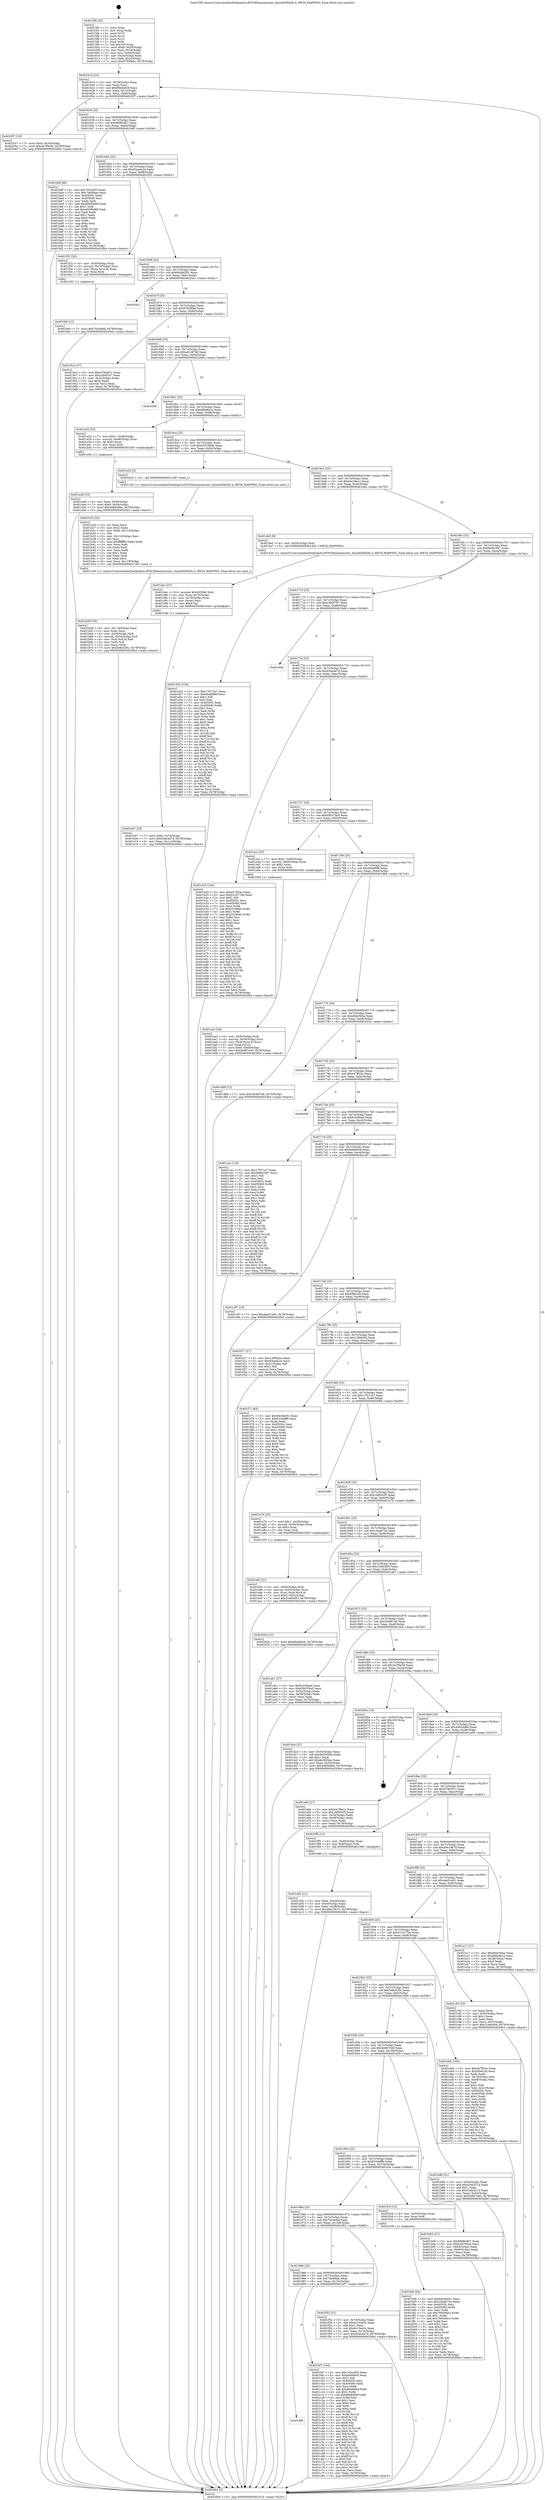 digraph "0x4015f0" {
  label = "0x4015f0 (/mnt/c/Users/mathe/Desktop/tcc/POCII/binaries/extr_linuxfsf2fsf2fs.h_META_MAPPING_Final-ollvm.out::main(0))"
  labelloc = "t"
  node[shape=record]

  Entry [label="",width=0.3,height=0.3,shape=circle,fillcolor=black,style=filled]
  "0x40161d" [label="{
     0x40161d [23]\l
     | [instrs]\l
     &nbsp;&nbsp;0x40161d \<+3\>: mov -0x78(%rbp),%eax\l
     &nbsp;&nbsp;0x401620 \<+2\>: mov %eax,%ecx\l
     &nbsp;&nbsp;0x401622 \<+6\>: sub $0x89e4b0c6,%ecx\l
     &nbsp;&nbsp;0x401628 \<+3\>: mov %eax,-0x7c(%rbp)\l
     &nbsp;&nbsp;0x40162b \<+3\>: mov %ecx,-0x80(%rbp)\l
     &nbsp;&nbsp;0x40162e \<+6\>: je 0000000000402057 \<main+0xa67\>\l
  }"]
  "0x402057" [label="{
     0x402057 [19]\l
     | [instrs]\l
     &nbsp;&nbsp;0x402057 \<+7\>: movl $0x0,-0x30(%rbp)\l
     &nbsp;&nbsp;0x40205e \<+7\>: movl $0x3e7f0e39,-0x78(%rbp)\l
     &nbsp;&nbsp;0x402065 \<+5\>: jmp 00000000004020b4 \<main+0xac4\>\l
  }"]
  "0x401634" [label="{
     0x401634 [25]\l
     | [instrs]\l
     &nbsp;&nbsp;0x401634 \<+5\>: jmp 0000000000401639 \<main+0x49\>\l
     &nbsp;&nbsp;0x401639 \<+3\>: mov -0x7c(%rbp),%eax\l
     &nbsp;&nbsp;0x40163c \<+5\>: sub $0x9098c9b7,%eax\l
     &nbsp;&nbsp;0x401641 \<+6\>: mov %eax,-0x84(%rbp)\l
     &nbsp;&nbsp;0x401647 \<+6\>: je 0000000000401b9f \<main+0x5af\>\l
  }"]
  Exit [label="",width=0.3,height=0.3,shape=circle,fillcolor=black,style=filled,peripheries=2]
  "0x401b9f" [label="{
     0x401b9f [88]\l
     | [instrs]\l
     &nbsp;&nbsp;0x401b9f \<+5\>: mov $0x7e5ccf03,%eax\l
     &nbsp;&nbsp;0x401ba4 \<+5\>: mov $0x7de5fdae,%ecx\l
     &nbsp;&nbsp;0x401ba9 \<+7\>: mov 0x40505c,%edx\l
     &nbsp;&nbsp;0x401bb0 \<+7\>: mov 0x405060,%esi\l
     &nbsp;&nbsp;0x401bb7 \<+2\>: mov %edx,%edi\l
     &nbsp;&nbsp;0x401bb9 \<+6\>: add $0xe6090d66,%edi\l
     &nbsp;&nbsp;0x401bbf \<+3\>: sub $0x1,%edi\l
     &nbsp;&nbsp;0x401bc2 \<+6\>: sub $0xe6090d66,%edi\l
     &nbsp;&nbsp;0x401bc8 \<+3\>: imul %edi,%edx\l
     &nbsp;&nbsp;0x401bcb \<+3\>: and $0x1,%edx\l
     &nbsp;&nbsp;0x401bce \<+3\>: cmp $0x0,%edx\l
     &nbsp;&nbsp;0x401bd1 \<+4\>: sete %r8b\l
     &nbsp;&nbsp;0x401bd5 \<+3\>: cmp $0xa,%esi\l
     &nbsp;&nbsp;0x401bd8 \<+4\>: setl %r9b\l
     &nbsp;&nbsp;0x401bdc \<+3\>: mov %r8b,%r10b\l
     &nbsp;&nbsp;0x401bdf \<+3\>: and %r9b,%r10b\l
     &nbsp;&nbsp;0x401be2 \<+3\>: xor %r9b,%r8b\l
     &nbsp;&nbsp;0x401be5 \<+3\>: or %r8b,%r10b\l
     &nbsp;&nbsp;0x401be8 \<+4\>: test $0x1,%r10b\l
     &nbsp;&nbsp;0x401bec \<+3\>: cmovne %ecx,%eax\l
     &nbsp;&nbsp;0x401bef \<+3\>: mov %eax,-0x78(%rbp)\l
     &nbsp;&nbsp;0x401bf2 \<+5\>: jmp 00000000004020b4 \<main+0xac4\>\l
  }"]
  "0x40164d" [label="{
     0x40164d [25]\l
     | [instrs]\l
     &nbsp;&nbsp;0x40164d \<+5\>: jmp 0000000000401652 \<main+0x62\>\l
     &nbsp;&nbsp;0x401652 \<+3\>: mov -0x7c(%rbp),%eax\l
     &nbsp;&nbsp;0x401655 \<+5\>: sub $0x93ee4c24,%eax\l
     &nbsp;&nbsp;0x40165a \<+6\>: mov %eax,-0x88(%rbp)\l
     &nbsp;&nbsp;0x401660 \<+6\>: je 0000000000401f32 \<main+0x942\>\l
  }"]
  "0x401fd0" [label="{
     0x401fd0 [94]\l
     | [instrs]\l
     &nbsp;&nbsp;0x401fd0 \<+5\>: mov $0x94c6d291,%ecx\l
     &nbsp;&nbsp;0x401fd5 \<+5\>: mov $0x19cab75a,%edx\l
     &nbsp;&nbsp;0x401fda \<+7\>: mov 0x40505c,%esi\l
     &nbsp;&nbsp;0x401fe1 \<+8\>: mov 0x405060,%r8d\l
     &nbsp;&nbsp;0x401fe9 \<+3\>: mov %esi,%r9d\l
     &nbsp;&nbsp;0x401fec \<+7\>: sub $0x760008e3,%r9d\l
     &nbsp;&nbsp;0x401ff3 \<+4\>: sub $0x1,%r9d\l
     &nbsp;&nbsp;0x401ff7 \<+7\>: add $0x760008e3,%r9d\l
     &nbsp;&nbsp;0x401ffe \<+4\>: imul %r9d,%esi\l
     &nbsp;&nbsp;0x402002 \<+3\>: and $0x1,%esi\l
     &nbsp;&nbsp;0x402005 \<+3\>: cmp $0x0,%esi\l
     &nbsp;&nbsp;0x402008 \<+4\>: sete %r10b\l
     &nbsp;&nbsp;0x40200c \<+4\>: cmp $0xa,%r8d\l
     &nbsp;&nbsp;0x402010 \<+4\>: setl %r11b\l
     &nbsp;&nbsp;0x402014 \<+3\>: mov %r10b,%bl\l
     &nbsp;&nbsp;0x402017 \<+3\>: and %r11b,%bl\l
     &nbsp;&nbsp;0x40201a \<+3\>: xor %r11b,%r10b\l
     &nbsp;&nbsp;0x40201d \<+3\>: or %r10b,%bl\l
     &nbsp;&nbsp;0x402020 \<+3\>: test $0x1,%bl\l
     &nbsp;&nbsp;0x402023 \<+3\>: cmovne %edx,%ecx\l
     &nbsp;&nbsp;0x402026 \<+3\>: mov %ecx,-0x78(%rbp)\l
     &nbsp;&nbsp;0x402029 \<+5\>: jmp 00000000004020b4 \<main+0xac4\>\l
  }"]
  "0x401f32" [label="{
     0x401f32 [20]\l
     | [instrs]\l
     &nbsp;&nbsp;0x401f32 \<+4\>: mov -0x50(%rbp),%rax\l
     &nbsp;&nbsp;0x401f36 \<+4\>: movslq -0x74(%rbp),%rcx\l
     &nbsp;&nbsp;0x401f3a \<+4\>: mov (%rax,%rcx,8),%rax\l
     &nbsp;&nbsp;0x401f3e \<+3\>: mov %rax,%rdi\l
     &nbsp;&nbsp;0x401f41 \<+5\>: call 0000000000401030 \<free@plt\>\l
     | [calls]\l
     &nbsp;&nbsp;0x401030 \{1\} (unknown)\l
  }"]
  "0x401666" [label="{
     0x401666 [25]\l
     | [instrs]\l
     &nbsp;&nbsp;0x401666 \<+5\>: jmp 000000000040166b \<main+0x7b\>\l
     &nbsp;&nbsp;0x40166b \<+3\>: mov -0x7c(%rbp),%eax\l
     &nbsp;&nbsp;0x40166e \<+5\>: sub $0x94c6d291,%eax\l
     &nbsp;&nbsp;0x401673 \<+6\>: mov %eax,-0x8c(%rbp)\l
     &nbsp;&nbsp;0x401679 \<+6\>: je 00000000004020a1 \<main+0xab1\>\l
  }"]
  "0x401f46" [label="{
     0x401f46 [12]\l
     | [instrs]\l
     &nbsp;&nbsp;0x401f46 \<+7\>: movl $0x70e3e9af,-0x78(%rbp)\l
     &nbsp;&nbsp;0x401f4d \<+5\>: jmp 00000000004020b4 \<main+0xac4\>\l
  }"]
  "0x4020a1" [label="{
     0x4020a1\l
  }", style=dashed]
  "0x40167f" [label="{
     0x40167f [25]\l
     | [instrs]\l
     &nbsp;&nbsp;0x40167f \<+5\>: jmp 0000000000401684 \<main+0x94\>\l
     &nbsp;&nbsp;0x401684 \<+3\>: mov -0x7c(%rbp),%eax\l
     &nbsp;&nbsp;0x401687 \<+5\>: sub $0x9792f8de,%eax\l
     &nbsp;&nbsp;0x40168c \<+6\>: mov %eax,-0x90(%rbp)\l
     &nbsp;&nbsp;0x401692 \<+6\>: je 00000000004019c2 \<main+0x3d2\>\l
  }"]
  "0x401e07" [label="{
     0x401e07 [25]\l
     | [instrs]\l
     &nbsp;&nbsp;0x401e07 \<+7\>: movl $0x0,-0x74(%rbp)\l
     &nbsp;&nbsp;0x401e0e \<+7\>: movl $0xd3ae4a7d,-0x78(%rbp)\l
     &nbsp;&nbsp;0x401e15 \<+6\>: mov %eax,-0x11c(%rbp)\l
     &nbsp;&nbsp;0x401e1b \<+5\>: jmp 00000000004020b4 \<main+0xac4\>\l
  }"]
  "0x4019c2" [label="{
     0x4019c2 [27]\l
     | [instrs]\l
     &nbsp;&nbsp;0x4019c2 \<+5\>: mov $0x478d3f11,%eax\l
     &nbsp;&nbsp;0x4019c7 \<+5\>: mov $0xc3bdf767,%ecx\l
     &nbsp;&nbsp;0x4019cc \<+3\>: mov -0x2c(%rbp),%edx\l
     &nbsp;&nbsp;0x4019cf \<+3\>: cmp $0x2,%edx\l
     &nbsp;&nbsp;0x4019d2 \<+3\>: cmovne %ecx,%eax\l
     &nbsp;&nbsp;0x4019d5 \<+3\>: mov %eax,-0x78(%rbp)\l
     &nbsp;&nbsp;0x4019d8 \<+5\>: jmp 00000000004020b4 \<main+0xac4\>\l
  }"]
  "0x401698" [label="{
     0x401698 [25]\l
     | [instrs]\l
     &nbsp;&nbsp;0x401698 \<+5\>: jmp 000000000040169d \<main+0xad\>\l
     &nbsp;&nbsp;0x40169d \<+3\>: mov -0x7c(%rbp),%eax\l
     &nbsp;&nbsp;0x4016a0 \<+5\>: sub $0xa41c8748,%eax\l
     &nbsp;&nbsp;0x4016a5 \<+6\>: mov %eax,-0x94(%rbp)\l
     &nbsp;&nbsp;0x4016ab \<+6\>: je 0000000000402046 \<main+0xa56\>\l
  }"]
  "0x4020b4" [label="{
     0x4020b4 [5]\l
     | [instrs]\l
     &nbsp;&nbsp;0x4020b4 \<+5\>: jmp 000000000040161d \<main+0x2d\>\l
  }"]
  "0x4015f0" [label="{
     0x4015f0 [45]\l
     | [instrs]\l
     &nbsp;&nbsp;0x4015f0 \<+1\>: push %rbp\l
     &nbsp;&nbsp;0x4015f1 \<+3\>: mov %rsp,%rbp\l
     &nbsp;&nbsp;0x4015f4 \<+2\>: push %r15\l
     &nbsp;&nbsp;0x4015f6 \<+2\>: push %r14\l
     &nbsp;&nbsp;0x4015f8 \<+2\>: push %r12\l
     &nbsp;&nbsp;0x4015fa \<+1\>: push %rbx\l
     &nbsp;&nbsp;0x4015fb \<+7\>: sub $0x100,%rsp\l
     &nbsp;&nbsp;0x401602 \<+7\>: movl $0x0,-0x30(%rbp)\l
     &nbsp;&nbsp;0x401609 \<+3\>: mov %edi,-0x34(%rbp)\l
     &nbsp;&nbsp;0x40160c \<+4\>: mov %rsi,-0x40(%rbp)\l
     &nbsp;&nbsp;0x401610 \<+3\>: mov -0x34(%rbp),%edi\l
     &nbsp;&nbsp;0x401613 \<+3\>: mov %edi,-0x2c(%rbp)\l
     &nbsp;&nbsp;0x401616 \<+7\>: movl $0x9792f8de,-0x78(%rbp)\l
  }"]
  "0x401dec" [label="{
     0x401dec [27]\l
     | [instrs]\l
     &nbsp;&nbsp;0x401dec \<+10\>: movabs $0x4030b6,%rdi\l
     &nbsp;&nbsp;0x401df6 \<+4\>: mov %rax,-0x70(%rbp)\l
     &nbsp;&nbsp;0x401dfa \<+4\>: mov -0x70(%rbp),%rax\l
     &nbsp;&nbsp;0x401dfe \<+2\>: mov (%rax),%esi\l
     &nbsp;&nbsp;0x401e00 \<+2\>: mov $0x0,%al\l
     &nbsp;&nbsp;0x401e02 \<+5\>: call 0000000000401040 \<printf@plt\>\l
     | [calls]\l
     &nbsp;&nbsp;0x401040 \{1\} (unknown)\l
  }"]
  "0x402046" [label="{
     0x402046\l
  }", style=dashed]
  "0x4016b1" [label="{
     0x4016b1 [25]\l
     | [instrs]\l
     &nbsp;&nbsp;0x4016b1 \<+5\>: jmp 00000000004016b6 \<main+0xc6\>\l
     &nbsp;&nbsp;0x4016b6 \<+3\>: mov -0x7c(%rbp),%eax\l
     &nbsp;&nbsp;0x4016b9 \<+5\>: sub $0xa86a8d1e,%eax\l
     &nbsp;&nbsp;0x4016be \<+6\>: mov %eax,-0x98(%rbp)\l
     &nbsp;&nbsp;0x4016c4 \<+6\>: je 0000000000401a32 \<main+0x442\>\l
  }"]
  "0x40199f" [label="{
     0x40199f\l
  }", style=dashed]
  "0x401a32" [label="{
     0x401a32 [23]\l
     | [instrs]\l
     &nbsp;&nbsp;0x401a32 \<+7\>: movl $0x1,-0x48(%rbp)\l
     &nbsp;&nbsp;0x401a39 \<+4\>: movslq -0x48(%rbp),%rax\l
     &nbsp;&nbsp;0x401a3d \<+4\>: shl $0x3,%rax\l
     &nbsp;&nbsp;0x401a41 \<+3\>: mov %rax,%rdi\l
     &nbsp;&nbsp;0x401a44 \<+5\>: call 0000000000401050 \<malloc@plt\>\l
     | [calls]\l
     &nbsp;&nbsp;0x401050 \{1\} (unknown)\l
  }"]
  "0x4016ca" [label="{
     0x4016ca [25]\l
     | [instrs]\l
     &nbsp;&nbsp;0x4016ca \<+5\>: jmp 00000000004016cf \<main+0xdf\>\l
     &nbsp;&nbsp;0x4016cf \<+3\>: mov -0x7c(%rbp),%eax\l
     &nbsp;&nbsp;0x4016d2 \<+5\>: sub $0xb297993e,%eax\l
     &nbsp;&nbsp;0x4016d7 \<+6\>: mov %eax,-0x9c(%rbp)\l
     &nbsp;&nbsp;0x4016dd \<+6\>: je 0000000000401b20 \<main+0x530\>\l
  }"]
  "0x401bf7" [label="{
     0x401bf7 [144]\l
     | [instrs]\l
     &nbsp;&nbsp;0x401bf7 \<+5\>: mov $0x7e5ccf03,%eax\l
     &nbsp;&nbsp;0x401bfc \<+5\>: mov $0xfeb908c6,%ecx\l
     &nbsp;&nbsp;0x401c01 \<+2\>: mov $0x1,%dl\l
     &nbsp;&nbsp;0x401c03 \<+7\>: mov 0x40505c,%esi\l
     &nbsp;&nbsp;0x401c0a \<+7\>: mov 0x405060,%edi\l
     &nbsp;&nbsp;0x401c11 \<+3\>: mov %esi,%r8d\l
     &nbsp;&nbsp;0x401c14 \<+7\>: add $0xd9e8d0ef,%r8d\l
     &nbsp;&nbsp;0x401c1b \<+4\>: sub $0x1,%r8d\l
     &nbsp;&nbsp;0x401c1f \<+7\>: sub $0xd9e8d0ef,%r8d\l
     &nbsp;&nbsp;0x401c26 \<+4\>: imul %r8d,%esi\l
     &nbsp;&nbsp;0x401c2a \<+3\>: and $0x1,%esi\l
     &nbsp;&nbsp;0x401c2d \<+3\>: cmp $0x0,%esi\l
     &nbsp;&nbsp;0x401c30 \<+4\>: sete %r9b\l
     &nbsp;&nbsp;0x401c34 \<+3\>: cmp $0xa,%edi\l
     &nbsp;&nbsp;0x401c37 \<+4\>: setl %r10b\l
     &nbsp;&nbsp;0x401c3b \<+3\>: mov %r9b,%r11b\l
     &nbsp;&nbsp;0x401c3e \<+4\>: xor $0xff,%r11b\l
     &nbsp;&nbsp;0x401c42 \<+3\>: mov %r10b,%bl\l
     &nbsp;&nbsp;0x401c45 \<+3\>: xor $0xff,%bl\l
     &nbsp;&nbsp;0x401c48 \<+3\>: xor $0x0,%dl\l
     &nbsp;&nbsp;0x401c4b \<+3\>: mov %r11b,%r14b\l
     &nbsp;&nbsp;0x401c4e \<+4\>: and $0x0,%r14b\l
     &nbsp;&nbsp;0x401c52 \<+3\>: and %dl,%r9b\l
     &nbsp;&nbsp;0x401c55 \<+3\>: mov %bl,%r15b\l
     &nbsp;&nbsp;0x401c58 \<+4\>: and $0x0,%r15b\l
     &nbsp;&nbsp;0x401c5c \<+3\>: and %dl,%r10b\l
     &nbsp;&nbsp;0x401c5f \<+3\>: or %r9b,%r14b\l
     &nbsp;&nbsp;0x401c62 \<+3\>: or %r10b,%r15b\l
     &nbsp;&nbsp;0x401c65 \<+3\>: xor %r15b,%r14b\l
     &nbsp;&nbsp;0x401c68 \<+3\>: or %bl,%r11b\l
     &nbsp;&nbsp;0x401c6b \<+4\>: xor $0xff,%r11b\l
     &nbsp;&nbsp;0x401c6f \<+3\>: or $0x0,%dl\l
     &nbsp;&nbsp;0x401c72 \<+3\>: and %dl,%r11b\l
     &nbsp;&nbsp;0x401c75 \<+3\>: or %r11b,%r14b\l
     &nbsp;&nbsp;0x401c78 \<+4\>: test $0x1,%r14b\l
     &nbsp;&nbsp;0x401c7c \<+3\>: cmovne %ecx,%eax\l
     &nbsp;&nbsp;0x401c7f \<+3\>: mov %eax,-0x78(%rbp)\l
     &nbsp;&nbsp;0x401c82 \<+5\>: jmp 00000000004020b4 \<main+0xac4\>\l
  }"]
  "0x401b20" [label="{
     0x401b20 [5]\l
     | [instrs]\l
     &nbsp;&nbsp;0x401b20 \<+5\>: call 0000000000401160 \<next_i\>\l
     | [calls]\l
     &nbsp;&nbsp;0x401160 \{1\} (/mnt/c/Users/mathe/Desktop/tcc/POCII/binaries/extr_linuxfsf2fsf2fs.h_META_MAPPING_Final-ollvm.out::next_i)\l
  }"]
  "0x4016e3" [label="{
     0x4016e3 [25]\l
     | [instrs]\l
     &nbsp;&nbsp;0x4016e3 \<+5\>: jmp 00000000004016e8 \<main+0xf8\>\l
     &nbsp;&nbsp;0x4016e8 \<+3\>: mov -0x7c(%rbp),%eax\l
     &nbsp;&nbsp;0x4016eb \<+5\>: sub $0xb4c39a1c,%eax\l
     &nbsp;&nbsp;0x4016f0 \<+6\>: mov %eax,-0xa0(%rbp)\l
     &nbsp;&nbsp;0x4016f6 \<+6\>: je 0000000000401de3 \<main+0x7f3\>\l
  }"]
  "0x401986" [label="{
     0x401986 [25]\l
     | [instrs]\l
     &nbsp;&nbsp;0x401986 \<+5\>: jmp 000000000040198b \<main+0x39b\>\l
     &nbsp;&nbsp;0x40198b \<+3\>: mov -0x7c(%rbp),%eax\l
     &nbsp;&nbsp;0x40198e \<+5\>: sub $0x7de5fdae,%eax\l
     &nbsp;&nbsp;0x401993 \<+6\>: mov %eax,-0x10c(%rbp)\l
     &nbsp;&nbsp;0x401999 \<+6\>: je 0000000000401bf7 \<main+0x607\>\l
  }"]
  "0x401de3" [label="{
     0x401de3 [9]\l
     | [instrs]\l
     &nbsp;&nbsp;0x401de3 \<+4\>: mov -0x50(%rbp),%rdi\l
     &nbsp;&nbsp;0x401de7 \<+5\>: call 0000000000401420 \<META_MAPPING\>\l
     | [calls]\l
     &nbsp;&nbsp;0x401420 \{1\} (/mnt/c/Users/mathe/Desktop/tcc/POCII/binaries/extr_linuxfsf2fsf2fs.h_META_MAPPING_Final-ollvm.out::META_MAPPING)\l
  }"]
  "0x4016fc" [label="{
     0x4016fc [25]\l
     | [instrs]\l
     &nbsp;&nbsp;0x4016fc \<+5\>: jmp 0000000000401701 \<main+0x111\>\l
     &nbsp;&nbsp;0x401701 \<+3\>: mov -0x7c(%rbp),%eax\l
     &nbsp;&nbsp;0x401704 \<+5\>: sub $0xbb991067,%eax\l
     &nbsp;&nbsp;0x401709 \<+6\>: mov %eax,-0xa4(%rbp)\l
     &nbsp;&nbsp;0x40170f \<+6\>: je 0000000000401d32 \<main+0x742\>\l
  }"]
  "0x401f52" [label="{
     0x401f52 [31]\l
     | [instrs]\l
     &nbsp;&nbsp;0x401f52 \<+3\>: mov -0x74(%rbp),%eax\l
     &nbsp;&nbsp;0x401f55 \<+5\>: add $0x6c15ae3c,%eax\l
     &nbsp;&nbsp;0x401f5a \<+3\>: add $0x1,%eax\l
     &nbsp;&nbsp;0x401f5d \<+5\>: sub $0x6c15ae3c,%eax\l
     &nbsp;&nbsp;0x401f62 \<+3\>: mov %eax,-0x74(%rbp)\l
     &nbsp;&nbsp;0x401f65 \<+7\>: movl $0xd3ae4a7d,-0x78(%rbp)\l
     &nbsp;&nbsp;0x401f6c \<+5\>: jmp 00000000004020b4 \<main+0xac4\>\l
  }"]
  "0x401d32" [label="{
     0x401d32 [134]\l
     | [instrs]\l
     &nbsp;&nbsp;0x401d32 \<+5\>: mov $0x17f27cb7,%eax\l
     &nbsp;&nbsp;0x401d37 \<+5\>: mov $0xd6abf98f,%ecx\l
     &nbsp;&nbsp;0x401d3c \<+2\>: mov $0x1,%dl\l
     &nbsp;&nbsp;0x401d3e \<+2\>: xor %esi,%esi\l
     &nbsp;&nbsp;0x401d40 \<+7\>: mov 0x40505c,%edi\l
     &nbsp;&nbsp;0x401d47 \<+8\>: mov 0x405060,%r8d\l
     &nbsp;&nbsp;0x401d4f \<+3\>: sub $0x1,%esi\l
     &nbsp;&nbsp;0x401d52 \<+3\>: mov %edi,%r9d\l
     &nbsp;&nbsp;0x401d55 \<+3\>: add %esi,%r9d\l
     &nbsp;&nbsp;0x401d58 \<+4\>: imul %r9d,%edi\l
     &nbsp;&nbsp;0x401d5c \<+3\>: and $0x1,%edi\l
     &nbsp;&nbsp;0x401d5f \<+3\>: cmp $0x0,%edi\l
     &nbsp;&nbsp;0x401d62 \<+4\>: sete %r10b\l
     &nbsp;&nbsp;0x401d66 \<+4\>: cmp $0xa,%r8d\l
     &nbsp;&nbsp;0x401d6a \<+4\>: setl %r11b\l
     &nbsp;&nbsp;0x401d6e \<+3\>: mov %r10b,%bl\l
     &nbsp;&nbsp;0x401d71 \<+3\>: xor $0xff,%bl\l
     &nbsp;&nbsp;0x401d74 \<+3\>: mov %r11b,%r14b\l
     &nbsp;&nbsp;0x401d77 \<+4\>: xor $0xff,%r14b\l
     &nbsp;&nbsp;0x401d7b \<+3\>: xor $0x1,%dl\l
     &nbsp;&nbsp;0x401d7e \<+3\>: mov %bl,%r15b\l
     &nbsp;&nbsp;0x401d81 \<+4\>: and $0xff,%r15b\l
     &nbsp;&nbsp;0x401d85 \<+3\>: and %dl,%r10b\l
     &nbsp;&nbsp;0x401d88 \<+3\>: mov %r14b,%r12b\l
     &nbsp;&nbsp;0x401d8b \<+4\>: and $0xff,%r12b\l
     &nbsp;&nbsp;0x401d8f \<+3\>: and %dl,%r11b\l
     &nbsp;&nbsp;0x401d92 \<+3\>: or %r10b,%r15b\l
     &nbsp;&nbsp;0x401d95 \<+3\>: or %r11b,%r12b\l
     &nbsp;&nbsp;0x401d98 \<+3\>: xor %r12b,%r15b\l
     &nbsp;&nbsp;0x401d9b \<+3\>: or %r14b,%bl\l
     &nbsp;&nbsp;0x401d9e \<+3\>: xor $0xff,%bl\l
     &nbsp;&nbsp;0x401da1 \<+3\>: or $0x1,%dl\l
     &nbsp;&nbsp;0x401da4 \<+2\>: and %dl,%bl\l
     &nbsp;&nbsp;0x401da6 \<+3\>: or %bl,%r15b\l
     &nbsp;&nbsp;0x401da9 \<+4\>: test $0x1,%r15b\l
     &nbsp;&nbsp;0x401dad \<+3\>: cmovne %ecx,%eax\l
     &nbsp;&nbsp;0x401db0 \<+3\>: mov %eax,-0x78(%rbp)\l
     &nbsp;&nbsp;0x401db3 \<+5\>: jmp 00000000004020b4 \<main+0xac4\>\l
  }"]
  "0x401715" [label="{
     0x401715 [25]\l
     | [instrs]\l
     &nbsp;&nbsp;0x401715 \<+5\>: jmp 000000000040171a \<main+0x12a\>\l
     &nbsp;&nbsp;0x40171a \<+3\>: mov -0x7c(%rbp),%eax\l
     &nbsp;&nbsp;0x40171d \<+5\>: sub $0xc3bdf767,%eax\l
     &nbsp;&nbsp;0x401722 \<+6\>: mov %eax,-0xa8(%rbp)\l
     &nbsp;&nbsp;0x401728 \<+6\>: je 00000000004019dd \<main+0x3ed\>\l
  }"]
  "0x40196d" [label="{
     0x40196d [25]\l
     | [instrs]\l
     &nbsp;&nbsp;0x40196d \<+5\>: jmp 0000000000401972 \<main+0x382\>\l
     &nbsp;&nbsp;0x401972 \<+3\>: mov -0x7c(%rbp),%eax\l
     &nbsp;&nbsp;0x401975 \<+5\>: sub $0x70e3e9af,%eax\l
     &nbsp;&nbsp;0x40197a \<+6\>: mov %eax,-0x108(%rbp)\l
     &nbsp;&nbsp;0x401980 \<+6\>: je 0000000000401f52 \<main+0x962\>\l
  }"]
  "0x4019dd" [label="{
     0x4019dd\l
  }", style=dashed]
  "0x40172e" [label="{
     0x40172e [25]\l
     | [instrs]\l
     &nbsp;&nbsp;0x40172e \<+5\>: jmp 0000000000401733 \<main+0x143\>\l
     &nbsp;&nbsp;0x401733 \<+3\>: mov -0x7c(%rbp),%eax\l
     &nbsp;&nbsp;0x401736 \<+5\>: sub $0xd3ae4a7d,%eax\l
     &nbsp;&nbsp;0x40173b \<+6\>: mov %eax,-0xac(%rbp)\l
     &nbsp;&nbsp;0x401741 \<+6\>: je 0000000000401e20 \<main+0x830\>\l
  }"]
  "0x401fc4" [label="{
     0x401fc4 [12]\l
     | [instrs]\l
     &nbsp;&nbsp;0x401fc4 \<+4\>: mov -0x50(%rbp),%rax\l
     &nbsp;&nbsp;0x401fc8 \<+3\>: mov %rax,%rdi\l
     &nbsp;&nbsp;0x401fcb \<+5\>: call 0000000000401030 \<free@plt\>\l
     | [calls]\l
     &nbsp;&nbsp;0x401030 \{1\} (unknown)\l
  }"]
  "0x401e20" [label="{
     0x401e20 [144]\l
     | [instrs]\l
     &nbsp;&nbsp;0x401e20 \<+5\>: mov $0xe47ff1bc,%eax\l
     &nbsp;&nbsp;0x401e25 \<+5\>: mov $0x521677bb,%ecx\l
     &nbsp;&nbsp;0x401e2a \<+2\>: mov $0x1,%dl\l
     &nbsp;&nbsp;0x401e2c \<+7\>: mov 0x40505c,%esi\l
     &nbsp;&nbsp;0x401e33 \<+7\>: mov 0x405060,%edi\l
     &nbsp;&nbsp;0x401e3a \<+3\>: mov %esi,%r8d\l
     &nbsp;&nbsp;0x401e3d \<+7\>: sub $0x23349b5,%r8d\l
     &nbsp;&nbsp;0x401e44 \<+4\>: sub $0x1,%r8d\l
     &nbsp;&nbsp;0x401e48 \<+7\>: add $0x23349b5,%r8d\l
     &nbsp;&nbsp;0x401e4f \<+4\>: imul %r8d,%esi\l
     &nbsp;&nbsp;0x401e53 \<+3\>: and $0x1,%esi\l
     &nbsp;&nbsp;0x401e56 \<+3\>: cmp $0x0,%esi\l
     &nbsp;&nbsp;0x401e59 \<+4\>: sete %r9b\l
     &nbsp;&nbsp;0x401e5d \<+3\>: cmp $0xa,%edi\l
     &nbsp;&nbsp;0x401e60 \<+4\>: setl %r10b\l
     &nbsp;&nbsp;0x401e64 \<+3\>: mov %r9b,%r11b\l
     &nbsp;&nbsp;0x401e67 \<+4\>: xor $0xff,%r11b\l
     &nbsp;&nbsp;0x401e6b \<+3\>: mov %r10b,%bl\l
     &nbsp;&nbsp;0x401e6e \<+3\>: xor $0xff,%bl\l
     &nbsp;&nbsp;0x401e71 \<+3\>: xor $0x0,%dl\l
     &nbsp;&nbsp;0x401e74 \<+3\>: mov %r11b,%r14b\l
     &nbsp;&nbsp;0x401e77 \<+4\>: and $0x0,%r14b\l
     &nbsp;&nbsp;0x401e7b \<+3\>: and %dl,%r9b\l
     &nbsp;&nbsp;0x401e7e \<+3\>: mov %bl,%r15b\l
     &nbsp;&nbsp;0x401e81 \<+4\>: and $0x0,%r15b\l
     &nbsp;&nbsp;0x401e85 \<+3\>: and %dl,%r10b\l
     &nbsp;&nbsp;0x401e88 \<+3\>: or %r9b,%r14b\l
     &nbsp;&nbsp;0x401e8b \<+3\>: or %r10b,%r15b\l
     &nbsp;&nbsp;0x401e8e \<+3\>: xor %r15b,%r14b\l
     &nbsp;&nbsp;0x401e91 \<+3\>: or %bl,%r11b\l
     &nbsp;&nbsp;0x401e94 \<+4\>: xor $0xff,%r11b\l
     &nbsp;&nbsp;0x401e98 \<+3\>: or $0x0,%dl\l
     &nbsp;&nbsp;0x401e9b \<+3\>: and %dl,%r11b\l
     &nbsp;&nbsp;0x401e9e \<+3\>: or %r11b,%r14b\l
     &nbsp;&nbsp;0x401ea1 \<+4\>: test $0x1,%r14b\l
     &nbsp;&nbsp;0x401ea5 \<+3\>: cmovne %ecx,%eax\l
     &nbsp;&nbsp;0x401ea8 \<+3\>: mov %eax,-0x78(%rbp)\l
     &nbsp;&nbsp;0x401eab \<+5\>: jmp 00000000004020b4 \<main+0xac4\>\l
  }"]
  "0x401747" [label="{
     0x401747 [25]\l
     | [instrs]\l
     &nbsp;&nbsp;0x401747 \<+5\>: jmp 000000000040174c \<main+0x15c\>\l
     &nbsp;&nbsp;0x40174c \<+3\>: mov -0x7c(%rbp),%eax\l
     &nbsp;&nbsp;0x40174f \<+5\>: sub $0xd5b579a5,%eax\l
     &nbsp;&nbsp;0x401754 \<+6\>: mov %eax,-0xb0(%rbp)\l
     &nbsp;&nbsp;0x40175a \<+6\>: je 0000000000401acc \<main+0x4dc\>\l
  }"]
  "0x401b59" [label="{
     0x401b59 [39]\l
     | [instrs]\l
     &nbsp;&nbsp;0x401b59 \<+6\>: mov -0x118(%rbp),%ecx\l
     &nbsp;&nbsp;0x401b5f \<+3\>: imul %eax,%ecx\l
     &nbsp;&nbsp;0x401b62 \<+4\>: mov -0x50(%rbp),%r8\l
     &nbsp;&nbsp;0x401b66 \<+4\>: movslq -0x54(%rbp),%r9\l
     &nbsp;&nbsp;0x401b6a \<+4\>: mov (%r8,%r9,8),%r8\l
     &nbsp;&nbsp;0x401b6e \<+3\>: mov (%r8),%r8\l
     &nbsp;&nbsp;0x401b71 \<+3\>: mov %ecx,(%r8)\l
     &nbsp;&nbsp;0x401b74 \<+7\>: movl $0x5e8c020c,-0x78(%rbp)\l
     &nbsp;&nbsp;0x401b7b \<+5\>: jmp 00000000004020b4 \<main+0xac4\>\l
  }"]
  "0x401acc" [label="{
     0x401acc [23]\l
     | [instrs]\l
     &nbsp;&nbsp;0x401acc \<+7\>: movl $0x1,-0x60(%rbp)\l
     &nbsp;&nbsp;0x401ad3 \<+4\>: movslq -0x60(%rbp),%rax\l
     &nbsp;&nbsp;0x401ad7 \<+4\>: shl $0x2,%rax\l
     &nbsp;&nbsp;0x401adb \<+3\>: mov %rax,%rdi\l
     &nbsp;&nbsp;0x401ade \<+5\>: call 0000000000401050 \<malloc@plt\>\l
     | [calls]\l
     &nbsp;&nbsp;0x401050 \{1\} (unknown)\l
  }"]
  "0x401760" [label="{
     0x401760 [25]\l
     | [instrs]\l
     &nbsp;&nbsp;0x401760 \<+5\>: jmp 0000000000401765 \<main+0x175\>\l
     &nbsp;&nbsp;0x401765 \<+3\>: mov -0x7c(%rbp),%eax\l
     &nbsp;&nbsp;0x401768 \<+5\>: sub $0xd6abf98f,%eax\l
     &nbsp;&nbsp;0x40176d \<+6\>: mov %eax,-0xb4(%rbp)\l
     &nbsp;&nbsp;0x401773 \<+6\>: je 0000000000401db8 \<main+0x7c8\>\l
  }"]
  "0x401b25" [label="{
     0x401b25 [52]\l
     | [instrs]\l
     &nbsp;&nbsp;0x401b25 \<+2\>: xor %ecx,%ecx\l
     &nbsp;&nbsp;0x401b27 \<+5\>: mov $0x2,%edx\l
     &nbsp;&nbsp;0x401b2c \<+6\>: mov %edx,-0x114(%rbp)\l
     &nbsp;&nbsp;0x401b32 \<+1\>: cltd\l
     &nbsp;&nbsp;0x401b33 \<+6\>: mov -0x114(%rbp),%esi\l
     &nbsp;&nbsp;0x401b39 \<+2\>: idiv %esi\l
     &nbsp;&nbsp;0x401b3b \<+6\>: imul $0xfffffffe,%edx,%edx\l
     &nbsp;&nbsp;0x401b41 \<+2\>: mov %ecx,%edi\l
     &nbsp;&nbsp;0x401b43 \<+2\>: sub %edx,%edi\l
     &nbsp;&nbsp;0x401b45 \<+2\>: mov %ecx,%edx\l
     &nbsp;&nbsp;0x401b47 \<+3\>: sub $0x1,%edx\l
     &nbsp;&nbsp;0x401b4a \<+2\>: add %edx,%edi\l
     &nbsp;&nbsp;0x401b4c \<+2\>: sub %edi,%ecx\l
     &nbsp;&nbsp;0x401b4e \<+6\>: mov %ecx,-0x118(%rbp)\l
     &nbsp;&nbsp;0x401b54 \<+5\>: call 0000000000401160 \<next_i\>\l
     | [calls]\l
     &nbsp;&nbsp;0x401160 \{1\} (/mnt/c/Users/mathe/Desktop/tcc/POCII/binaries/extr_linuxfsf2fsf2fs.h_META_MAPPING_Final-ollvm.out::next_i)\l
  }"]
  "0x401db8" [label="{
     0x401db8 [12]\l
     | [instrs]\l
     &nbsp;&nbsp;0x401db8 \<+7\>: movl $0x34c867a6,-0x78(%rbp)\l
     &nbsp;&nbsp;0x401dbf \<+5\>: jmp 00000000004020b4 \<main+0xac4\>\l
  }"]
  "0x401779" [label="{
     0x401779 [25]\l
     | [instrs]\l
     &nbsp;&nbsp;0x401779 \<+5\>: jmp 000000000040177e \<main+0x18e\>\l
     &nbsp;&nbsp;0x40177e \<+3\>: mov -0x7c(%rbp),%eax\l
     &nbsp;&nbsp;0x401781 \<+5\>: sub $0xd6dc5bba,%eax\l
     &nbsp;&nbsp;0x401786 \<+6\>: mov %eax,-0xb8(%rbp)\l
     &nbsp;&nbsp;0x40178c \<+6\>: je 000000000040203a \<main+0xa4a\>\l
  }"]
  "0x401954" [label="{
     0x401954 [25]\l
     | [instrs]\l
     &nbsp;&nbsp;0x401954 \<+5\>: jmp 0000000000401959 \<main+0x369\>\l
     &nbsp;&nbsp;0x401959 \<+3\>: mov -0x7c(%rbp),%eax\l
     &nbsp;&nbsp;0x40195c \<+5\>: sub $0x633ddffb,%eax\l
     &nbsp;&nbsp;0x401961 \<+6\>: mov %eax,-0x104(%rbp)\l
     &nbsp;&nbsp;0x401967 \<+6\>: je 0000000000401fc4 \<main+0x9d4\>\l
  }"]
  "0x40203a" [label="{
     0x40203a\l
  }", style=dashed]
  "0x401792" [label="{
     0x401792 [25]\l
     | [instrs]\l
     &nbsp;&nbsp;0x401792 \<+5\>: jmp 0000000000401797 \<main+0x1a7\>\l
     &nbsp;&nbsp;0x401797 \<+3\>: mov -0x7c(%rbp),%eax\l
     &nbsp;&nbsp;0x40179a \<+5\>: sub $0xe47ff1bc,%eax\l
     &nbsp;&nbsp;0x40179f \<+6\>: mov %eax,-0xbc(%rbp)\l
     &nbsp;&nbsp;0x4017a5 \<+6\>: je 0000000000402095 \<main+0xaa5\>\l
  }"]
  "0x401b05" [label="{
     0x401b05 [27]\l
     | [instrs]\l
     &nbsp;&nbsp;0x401b05 \<+5\>: mov $0x9098c9b7,%eax\l
     &nbsp;&nbsp;0x401b0a \<+5\>: mov $0xb297993e,%ecx\l
     &nbsp;&nbsp;0x401b0f \<+3\>: mov -0x64(%rbp),%edx\l
     &nbsp;&nbsp;0x401b12 \<+3\>: cmp -0x60(%rbp),%edx\l
     &nbsp;&nbsp;0x401b15 \<+3\>: cmovl %ecx,%eax\l
     &nbsp;&nbsp;0x401b18 \<+3\>: mov %eax,-0x78(%rbp)\l
     &nbsp;&nbsp;0x401b1b \<+5\>: jmp 00000000004020b4 \<main+0xac4\>\l
  }"]
  "0x402095" [label="{
     0x402095\l
  }", style=dashed]
  "0x4017ab" [label="{
     0x4017ab [25]\l
     | [instrs]\l
     &nbsp;&nbsp;0x4017ab \<+5\>: jmp 00000000004017b0 \<main+0x1c0\>\l
     &nbsp;&nbsp;0x4017b0 \<+3\>: mov -0x7c(%rbp),%eax\l
     &nbsp;&nbsp;0x4017b3 \<+5\>: sub $0xfc3c96a4,%eax\l
     &nbsp;&nbsp;0x4017b8 \<+6\>: mov %eax,-0xc0(%rbp)\l
     &nbsp;&nbsp;0x4017be \<+6\>: je 0000000000401cac \<main+0x6bc\>\l
  }"]
  "0x40193b" [label="{
     0x40193b [25]\l
     | [instrs]\l
     &nbsp;&nbsp;0x40193b \<+5\>: jmp 0000000000401940 \<main+0x350\>\l
     &nbsp;&nbsp;0x401940 \<+3\>: mov -0x7c(%rbp),%eax\l
     &nbsp;&nbsp;0x401943 \<+5\>: sub $0x5e967e40,%eax\l
     &nbsp;&nbsp;0x401948 \<+6\>: mov %eax,-0x100(%rbp)\l
     &nbsp;&nbsp;0x40194e \<+6\>: je 0000000000401b05 \<main+0x515\>\l
  }"]
  "0x401cac" [label="{
     0x401cac [134]\l
     | [instrs]\l
     &nbsp;&nbsp;0x401cac \<+5\>: mov $0x17f27cb7,%eax\l
     &nbsp;&nbsp;0x401cb1 \<+5\>: mov $0xbb991067,%ecx\l
     &nbsp;&nbsp;0x401cb6 \<+2\>: mov $0x1,%dl\l
     &nbsp;&nbsp;0x401cb8 \<+2\>: xor %esi,%esi\l
     &nbsp;&nbsp;0x401cba \<+7\>: mov 0x40505c,%edi\l
     &nbsp;&nbsp;0x401cc1 \<+8\>: mov 0x405060,%r8d\l
     &nbsp;&nbsp;0x401cc9 \<+3\>: sub $0x1,%esi\l
     &nbsp;&nbsp;0x401ccc \<+3\>: mov %edi,%r9d\l
     &nbsp;&nbsp;0x401ccf \<+3\>: add %esi,%r9d\l
     &nbsp;&nbsp;0x401cd2 \<+4\>: imul %r9d,%edi\l
     &nbsp;&nbsp;0x401cd6 \<+3\>: and $0x1,%edi\l
     &nbsp;&nbsp;0x401cd9 \<+3\>: cmp $0x0,%edi\l
     &nbsp;&nbsp;0x401cdc \<+4\>: sete %r10b\l
     &nbsp;&nbsp;0x401ce0 \<+4\>: cmp $0xa,%r8d\l
     &nbsp;&nbsp;0x401ce4 \<+4\>: setl %r11b\l
     &nbsp;&nbsp;0x401ce8 \<+3\>: mov %r10b,%bl\l
     &nbsp;&nbsp;0x401ceb \<+3\>: xor $0xff,%bl\l
     &nbsp;&nbsp;0x401cee \<+3\>: mov %r11b,%r14b\l
     &nbsp;&nbsp;0x401cf1 \<+4\>: xor $0xff,%r14b\l
     &nbsp;&nbsp;0x401cf5 \<+3\>: xor $0x1,%dl\l
     &nbsp;&nbsp;0x401cf8 \<+3\>: mov %bl,%r15b\l
     &nbsp;&nbsp;0x401cfb \<+4\>: and $0xff,%r15b\l
     &nbsp;&nbsp;0x401cff \<+3\>: and %dl,%r10b\l
     &nbsp;&nbsp;0x401d02 \<+3\>: mov %r14b,%r12b\l
     &nbsp;&nbsp;0x401d05 \<+4\>: and $0xff,%r12b\l
     &nbsp;&nbsp;0x401d09 \<+3\>: and %dl,%r11b\l
     &nbsp;&nbsp;0x401d0c \<+3\>: or %r10b,%r15b\l
     &nbsp;&nbsp;0x401d0f \<+3\>: or %r11b,%r12b\l
     &nbsp;&nbsp;0x401d12 \<+3\>: xor %r12b,%r15b\l
     &nbsp;&nbsp;0x401d15 \<+3\>: or %r14b,%bl\l
     &nbsp;&nbsp;0x401d18 \<+3\>: xor $0xff,%bl\l
     &nbsp;&nbsp;0x401d1b \<+3\>: or $0x1,%dl\l
     &nbsp;&nbsp;0x401d1e \<+2\>: and %dl,%bl\l
     &nbsp;&nbsp;0x401d20 \<+3\>: or %bl,%r15b\l
     &nbsp;&nbsp;0x401d23 \<+4\>: test $0x1,%r15b\l
     &nbsp;&nbsp;0x401d27 \<+3\>: cmovne %ecx,%eax\l
     &nbsp;&nbsp;0x401d2a \<+3\>: mov %eax,-0x78(%rbp)\l
     &nbsp;&nbsp;0x401d2d \<+5\>: jmp 00000000004020b4 \<main+0xac4\>\l
  }"]
  "0x4017c4" [label="{
     0x4017c4 [25]\l
     | [instrs]\l
     &nbsp;&nbsp;0x4017c4 \<+5\>: jmp 00000000004017c9 \<main+0x1d9\>\l
     &nbsp;&nbsp;0x4017c9 \<+3\>: mov -0x7c(%rbp),%eax\l
     &nbsp;&nbsp;0x4017cc \<+5\>: sub $0xfeb908c6,%eax\l
     &nbsp;&nbsp;0x4017d1 \<+6\>: mov %eax,-0xc4(%rbp)\l
     &nbsp;&nbsp;0x4017d7 \<+6\>: je 0000000000401c87 \<main+0x697\>\l
  }"]
  "0x401b80" [label="{
     0x401b80 [31]\l
     | [instrs]\l
     &nbsp;&nbsp;0x401b80 \<+3\>: mov -0x64(%rbp),%eax\l
     &nbsp;&nbsp;0x401b83 \<+5\>: add $0x43da3214,%eax\l
     &nbsp;&nbsp;0x401b88 \<+3\>: add $0x1,%eax\l
     &nbsp;&nbsp;0x401b8b \<+5\>: sub $0x43da3214,%eax\l
     &nbsp;&nbsp;0x401b90 \<+3\>: mov %eax,-0x64(%rbp)\l
     &nbsp;&nbsp;0x401b93 \<+7\>: movl $0x5e967e40,-0x78(%rbp)\l
     &nbsp;&nbsp;0x401b9a \<+5\>: jmp 00000000004020b4 \<main+0xac4\>\l
  }"]
  "0x401c87" [label="{
     0x401c87 [12]\l
     | [instrs]\l
     &nbsp;&nbsp;0x401c87 \<+7\>: movl $0x4ab51a91,-0x78(%rbp)\l
     &nbsp;&nbsp;0x401c8e \<+5\>: jmp 00000000004020b4 \<main+0xac4\>\l
  }"]
  "0x4017dd" [label="{
     0x4017dd [25]\l
     | [instrs]\l
     &nbsp;&nbsp;0x4017dd \<+5\>: jmp 00000000004017e2 \<main+0x1f2\>\l
     &nbsp;&nbsp;0x4017e2 \<+3\>: mov -0x7c(%rbp),%eax\l
     &nbsp;&nbsp;0x4017e5 \<+5\>: sub $0x5f9d1d3,%eax\l
     &nbsp;&nbsp;0x4017ea \<+6\>: mov %eax,-0xc8(%rbp)\l
     &nbsp;&nbsp;0x4017f0 \<+6\>: je 0000000000401f17 \<main+0x927\>\l
  }"]
  "0x401922" [label="{
     0x401922 [25]\l
     | [instrs]\l
     &nbsp;&nbsp;0x401922 \<+5\>: jmp 0000000000401927 \<main+0x337\>\l
     &nbsp;&nbsp;0x401927 \<+3\>: mov -0x7c(%rbp),%eax\l
     &nbsp;&nbsp;0x40192a \<+5\>: sub $0x5e8c020c,%eax\l
     &nbsp;&nbsp;0x40192f \<+6\>: mov %eax,-0xfc(%rbp)\l
     &nbsp;&nbsp;0x401935 \<+6\>: je 0000000000401b80 \<main+0x590\>\l
  }"]
  "0x401f17" [label="{
     0x401f17 [27]\l
     | [instrs]\l
     &nbsp;&nbsp;0x401f17 \<+5\>: mov $0x12f09a5e,%eax\l
     &nbsp;&nbsp;0x401f1c \<+5\>: mov $0x93ee4c24,%ecx\l
     &nbsp;&nbsp;0x401f21 \<+3\>: mov -0x21(%rbp),%dl\l
     &nbsp;&nbsp;0x401f24 \<+3\>: test $0x1,%dl\l
     &nbsp;&nbsp;0x401f27 \<+3\>: cmovne %ecx,%eax\l
     &nbsp;&nbsp;0x401f2a \<+3\>: mov %eax,-0x78(%rbp)\l
     &nbsp;&nbsp;0x401f2d \<+5\>: jmp 00000000004020b4 \<main+0xac4\>\l
  }"]
  "0x4017f6" [label="{
     0x4017f6 [25]\l
     | [instrs]\l
     &nbsp;&nbsp;0x4017f6 \<+5\>: jmp 00000000004017fb \<main+0x20b\>\l
     &nbsp;&nbsp;0x4017fb \<+3\>: mov -0x7c(%rbp),%eax\l
     &nbsp;&nbsp;0x4017fe \<+5\>: sub $0x12f09a5e,%eax\l
     &nbsp;&nbsp;0x401803 \<+6\>: mov %eax,-0xcc(%rbp)\l
     &nbsp;&nbsp;0x401809 \<+6\>: je 0000000000401f71 \<main+0x981\>\l
  }"]
  "0x401eb0" [label="{
     0x401eb0 [103]\l
     | [instrs]\l
     &nbsp;&nbsp;0x401eb0 \<+5\>: mov $0xe47ff1bc,%eax\l
     &nbsp;&nbsp;0x401eb5 \<+5\>: mov $0x5f9d1d3,%ecx\l
     &nbsp;&nbsp;0x401eba \<+2\>: xor %edx,%edx\l
     &nbsp;&nbsp;0x401ebc \<+3\>: mov -0x74(%rbp),%esi\l
     &nbsp;&nbsp;0x401ebf \<+3\>: cmp -0x48(%rbp),%esi\l
     &nbsp;&nbsp;0x401ec2 \<+4\>: setl %dil\l
     &nbsp;&nbsp;0x401ec6 \<+4\>: and $0x1,%dil\l
     &nbsp;&nbsp;0x401eca \<+4\>: mov %dil,-0x21(%rbp)\l
     &nbsp;&nbsp;0x401ece \<+7\>: mov 0x40505c,%esi\l
     &nbsp;&nbsp;0x401ed5 \<+8\>: mov 0x405060,%r8d\l
     &nbsp;&nbsp;0x401edd \<+3\>: sub $0x1,%edx\l
     &nbsp;&nbsp;0x401ee0 \<+3\>: mov %esi,%r9d\l
     &nbsp;&nbsp;0x401ee3 \<+3\>: add %edx,%r9d\l
     &nbsp;&nbsp;0x401ee6 \<+4\>: imul %r9d,%esi\l
     &nbsp;&nbsp;0x401eea \<+3\>: and $0x1,%esi\l
     &nbsp;&nbsp;0x401eed \<+3\>: cmp $0x0,%esi\l
     &nbsp;&nbsp;0x401ef0 \<+4\>: sete %dil\l
     &nbsp;&nbsp;0x401ef4 \<+4\>: cmp $0xa,%r8d\l
     &nbsp;&nbsp;0x401ef8 \<+4\>: setl %r10b\l
     &nbsp;&nbsp;0x401efc \<+3\>: mov %dil,%r11b\l
     &nbsp;&nbsp;0x401eff \<+3\>: and %r10b,%r11b\l
     &nbsp;&nbsp;0x401f02 \<+3\>: xor %r10b,%dil\l
     &nbsp;&nbsp;0x401f05 \<+3\>: or %dil,%r11b\l
     &nbsp;&nbsp;0x401f08 \<+4\>: test $0x1,%r11b\l
     &nbsp;&nbsp;0x401f0c \<+3\>: cmovne %ecx,%eax\l
     &nbsp;&nbsp;0x401f0f \<+3\>: mov %eax,-0x78(%rbp)\l
     &nbsp;&nbsp;0x401f12 \<+5\>: jmp 00000000004020b4 \<main+0xac4\>\l
  }"]
  "0x401f71" [label="{
     0x401f71 [83]\l
     | [instrs]\l
     &nbsp;&nbsp;0x401f71 \<+5\>: mov $0x94c6d291,%eax\l
     &nbsp;&nbsp;0x401f76 \<+5\>: mov $0x633ddffb,%ecx\l
     &nbsp;&nbsp;0x401f7b \<+2\>: xor %edx,%edx\l
     &nbsp;&nbsp;0x401f7d \<+7\>: mov 0x40505c,%esi\l
     &nbsp;&nbsp;0x401f84 \<+7\>: mov 0x405060,%edi\l
     &nbsp;&nbsp;0x401f8b \<+3\>: sub $0x1,%edx\l
     &nbsp;&nbsp;0x401f8e \<+3\>: mov %esi,%r8d\l
     &nbsp;&nbsp;0x401f91 \<+3\>: add %edx,%r8d\l
     &nbsp;&nbsp;0x401f94 \<+4\>: imul %r8d,%esi\l
     &nbsp;&nbsp;0x401f98 \<+3\>: and $0x1,%esi\l
     &nbsp;&nbsp;0x401f9b \<+3\>: cmp $0x0,%esi\l
     &nbsp;&nbsp;0x401f9e \<+4\>: sete %r9b\l
     &nbsp;&nbsp;0x401fa2 \<+3\>: cmp $0xa,%edi\l
     &nbsp;&nbsp;0x401fa5 \<+4\>: setl %r10b\l
     &nbsp;&nbsp;0x401fa9 \<+3\>: mov %r9b,%r11b\l
     &nbsp;&nbsp;0x401fac \<+3\>: and %r10b,%r11b\l
     &nbsp;&nbsp;0x401faf \<+3\>: xor %r10b,%r9b\l
     &nbsp;&nbsp;0x401fb2 \<+3\>: or %r9b,%r11b\l
     &nbsp;&nbsp;0x401fb5 \<+4\>: test $0x1,%r11b\l
     &nbsp;&nbsp;0x401fb9 \<+3\>: cmovne %ecx,%eax\l
     &nbsp;&nbsp;0x401fbc \<+3\>: mov %eax,-0x78(%rbp)\l
     &nbsp;&nbsp;0x401fbf \<+5\>: jmp 00000000004020b4 \<main+0xac4\>\l
  }"]
  "0x40180f" [label="{
     0x40180f [25]\l
     | [instrs]\l
     &nbsp;&nbsp;0x40180f \<+5\>: jmp 0000000000401814 \<main+0x224\>\l
     &nbsp;&nbsp;0x401814 \<+3\>: mov -0x7c(%rbp),%eax\l
     &nbsp;&nbsp;0x401817 \<+5\>: sub $0x17f27cb7,%eax\l
     &nbsp;&nbsp;0x40181c \<+6\>: mov %eax,-0xd0(%rbp)\l
     &nbsp;&nbsp;0x401822 \<+6\>: je 0000000000402089 \<main+0xa99\>\l
  }"]
  "0x401909" [label="{
     0x401909 [25]\l
     | [instrs]\l
     &nbsp;&nbsp;0x401909 \<+5\>: jmp 000000000040190e \<main+0x31e\>\l
     &nbsp;&nbsp;0x40190e \<+3\>: mov -0x7c(%rbp),%eax\l
     &nbsp;&nbsp;0x401911 \<+5\>: sub $0x521677bb,%eax\l
     &nbsp;&nbsp;0x401916 \<+6\>: mov %eax,-0xf8(%rbp)\l
     &nbsp;&nbsp;0x40191c \<+6\>: je 0000000000401eb0 \<main+0x8c0\>\l
  }"]
  "0x402089" [label="{
     0x402089\l
  }", style=dashed]
  "0x401828" [label="{
     0x401828 [25]\l
     | [instrs]\l
     &nbsp;&nbsp;0x401828 \<+5\>: jmp 000000000040182d \<main+0x23d\>\l
     &nbsp;&nbsp;0x40182d \<+3\>: mov -0x7c(%rbp),%eax\l
     &nbsp;&nbsp;0x401830 \<+5\>: sub $0x18d00cf3,%eax\l
     &nbsp;&nbsp;0x401835 \<+6\>: mov %eax,-0xd4(%rbp)\l
     &nbsp;&nbsp;0x40183b \<+6\>: je 0000000000401a7b \<main+0x48b\>\l
  }"]
  "0x401c93" [label="{
     0x401c93 [25]\l
     | [instrs]\l
     &nbsp;&nbsp;0x401c93 \<+2\>: xor %eax,%eax\l
     &nbsp;&nbsp;0x401c95 \<+3\>: mov -0x5c(%rbp),%ecx\l
     &nbsp;&nbsp;0x401c98 \<+3\>: sub $0x1,%eax\l
     &nbsp;&nbsp;0x401c9b \<+2\>: sub %eax,%ecx\l
     &nbsp;&nbsp;0x401c9d \<+3\>: mov %ecx,-0x5c(%rbp)\l
     &nbsp;&nbsp;0x401ca0 \<+7\>: movl $0x31e6c600,-0x78(%rbp)\l
     &nbsp;&nbsp;0x401ca7 \<+5\>: jmp 00000000004020b4 \<main+0xac4\>\l
  }"]
  "0x401a7b" [label="{
     0x401a7b [23]\l
     | [instrs]\l
     &nbsp;&nbsp;0x401a7b \<+7\>: movl $0x1,-0x58(%rbp)\l
     &nbsp;&nbsp;0x401a82 \<+4\>: movslq -0x58(%rbp),%rax\l
     &nbsp;&nbsp;0x401a86 \<+4\>: shl $0x3,%rax\l
     &nbsp;&nbsp;0x401a8a \<+3\>: mov %rax,%rdi\l
     &nbsp;&nbsp;0x401a8d \<+5\>: call 0000000000401050 \<malloc@plt\>\l
     | [calls]\l
     &nbsp;&nbsp;0x401050 \{1\} (unknown)\l
  }"]
  "0x401841" [label="{
     0x401841 [25]\l
     | [instrs]\l
     &nbsp;&nbsp;0x401841 \<+5\>: jmp 0000000000401846 \<main+0x256\>\l
     &nbsp;&nbsp;0x401846 \<+3\>: mov -0x7c(%rbp),%eax\l
     &nbsp;&nbsp;0x401849 \<+5\>: sub $0x19cab75a,%eax\l
     &nbsp;&nbsp;0x40184e \<+6\>: mov %eax,-0xd8(%rbp)\l
     &nbsp;&nbsp;0x401854 \<+6\>: je 000000000040202e \<main+0xa3e\>\l
  }"]
  "0x401ae3" [label="{
     0x401ae3 [34]\l
     | [instrs]\l
     &nbsp;&nbsp;0x401ae3 \<+4\>: mov -0x50(%rbp),%rdi\l
     &nbsp;&nbsp;0x401ae7 \<+4\>: movslq -0x54(%rbp),%rcx\l
     &nbsp;&nbsp;0x401aeb \<+4\>: mov (%rdi,%rcx,8),%rcx\l
     &nbsp;&nbsp;0x401aef \<+3\>: mov %rax,(%rcx)\l
     &nbsp;&nbsp;0x401af2 \<+7\>: movl $0x0,-0x64(%rbp)\l
     &nbsp;&nbsp;0x401af9 \<+7\>: movl $0x5e967e40,-0x78(%rbp)\l
     &nbsp;&nbsp;0x401b00 \<+5\>: jmp 00000000004020b4 \<main+0xac4\>\l
  }"]
  "0x40202e" [label="{
     0x40202e [12]\l
     | [instrs]\l
     &nbsp;&nbsp;0x40202e \<+7\>: movl $0x89e4b0c6,-0x78(%rbp)\l
     &nbsp;&nbsp;0x402035 \<+5\>: jmp 00000000004020b4 \<main+0xac4\>\l
  }"]
  "0x40185a" [label="{
     0x40185a [25]\l
     | [instrs]\l
     &nbsp;&nbsp;0x40185a \<+5\>: jmp 000000000040185f \<main+0x26f\>\l
     &nbsp;&nbsp;0x40185f \<+3\>: mov -0x7c(%rbp),%eax\l
     &nbsp;&nbsp;0x401862 \<+5\>: sub $0x31e6c600,%eax\l
     &nbsp;&nbsp;0x401867 \<+6\>: mov %eax,-0xdc(%rbp)\l
     &nbsp;&nbsp;0x40186d \<+6\>: je 0000000000401ab1 \<main+0x4c1\>\l
  }"]
  "0x401a92" [label="{
     0x401a92 [31]\l
     | [instrs]\l
     &nbsp;&nbsp;0x401a92 \<+4\>: mov -0x50(%rbp),%rdi\l
     &nbsp;&nbsp;0x401a96 \<+4\>: movslq -0x54(%rbp),%rcx\l
     &nbsp;&nbsp;0x401a9a \<+4\>: mov %rax,(%rdi,%rcx,8)\l
     &nbsp;&nbsp;0x401a9e \<+7\>: movl $0x0,-0x5c(%rbp)\l
     &nbsp;&nbsp;0x401aa5 \<+7\>: movl $0x31e6c600,-0x78(%rbp)\l
     &nbsp;&nbsp;0x401aac \<+5\>: jmp 00000000004020b4 \<main+0xac4\>\l
  }"]
  "0x401ab1" [label="{
     0x401ab1 [27]\l
     | [instrs]\l
     &nbsp;&nbsp;0x401ab1 \<+5\>: mov $0xfc3c96a4,%eax\l
     &nbsp;&nbsp;0x401ab6 \<+5\>: mov $0xd5b579a5,%ecx\l
     &nbsp;&nbsp;0x401abb \<+3\>: mov -0x5c(%rbp),%edx\l
     &nbsp;&nbsp;0x401abe \<+3\>: cmp -0x58(%rbp),%edx\l
     &nbsp;&nbsp;0x401ac1 \<+3\>: cmovl %ecx,%eax\l
     &nbsp;&nbsp;0x401ac4 \<+3\>: mov %eax,-0x78(%rbp)\l
     &nbsp;&nbsp;0x401ac7 \<+5\>: jmp 00000000004020b4 \<main+0xac4\>\l
  }"]
  "0x401873" [label="{
     0x401873 [25]\l
     | [instrs]\l
     &nbsp;&nbsp;0x401873 \<+5\>: jmp 0000000000401878 \<main+0x288\>\l
     &nbsp;&nbsp;0x401878 \<+3\>: mov -0x7c(%rbp),%eax\l
     &nbsp;&nbsp;0x40187b \<+5\>: sub $0x34c867a6,%eax\l
     &nbsp;&nbsp;0x401880 \<+6\>: mov %eax,-0xe0(%rbp)\l
     &nbsp;&nbsp;0x401886 \<+6\>: je 0000000000401dc4 \<main+0x7d4\>\l
  }"]
  "0x401a49" [label="{
     0x401a49 [23]\l
     | [instrs]\l
     &nbsp;&nbsp;0x401a49 \<+4\>: mov %rax,-0x50(%rbp)\l
     &nbsp;&nbsp;0x401a4d \<+7\>: movl $0x0,-0x54(%rbp)\l
     &nbsp;&nbsp;0x401a54 \<+7\>: movl $0x4485dd8e,-0x78(%rbp)\l
     &nbsp;&nbsp;0x401a5b \<+5\>: jmp 00000000004020b4 \<main+0xac4\>\l
  }"]
  "0x401dc4" [label="{
     0x401dc4 [31]\l
     | [instrs]\l
     &nbsp;&nbsp;0x401dc4 \<+3\>: mov -0x54(%rbp),%eax\l
     &nbsp;&nbsp;0x401dc7 \<+5\>: sub $0xde282bbe,%eax\l
     &nbsp;&nbsp;0x401dcc \<+3\>: add $0x1,%eax\l
     &nbsp;&nbsp;0x401dcf \<+5\>: add $0xde282bbe,%eax\l
     &nbsp;&nbsp;0x401dd4 \<+3\>: mov %eax,-0x54(%rbp)\l
     &nbsp;&nbsp;0x401dd7 \<+7\>: movl $0x4485dd8e,-0x78(%rbp)\l
     &nbsp;&nbsp;0x401dde \<+5\>: jmp 00000000004020b4 \<main+0xac4\>\l
  }"]
  "0x40188c" [label="{
     0x40188c [25]\l
     | [instrs]\l
     &nbsp;&nbsp;0x40188c \<+5\>: jmp 0000000000401891 \<main+0x2a1\>\l
     &nbsp;&nbsp;0x401891 \<+3\>: mov -0x7c(%rbp),%eax\l
     &nbsp;&nbsp;0x401894 \<+5\>: sub $0x3e7f0e39,%eax\l
     &nbsp;&nbsp;0x401899 \<+6\>: mov %eax,-0xe4(%rbp)\l
     &nbsp;&nbsp;0x40189f \<+6\>: je 000000000040206a \<main+0xa7a\>\l
  }"]
  "0x4018f0" [label="{
     0x4018f0 [25]\l
     | [instrs]\l
     &nbsp;&nbsp;0x4018f0 \<+5\>: jmp 00000000004018f5 \<main+0x305\>\l
     &nbsp;&nbsp;0x4018f5 \<+3\>: mov -0x7c(%rbp),%eax\l
     &nbsp;&nbsp;0x4018f8 \<+5\>: sub $0x4ab51a91,%eax\l
     &nbsp;&nbsp;0x4018fd \<+6\>: mov %eax,-0xf4(%rbp)\l
     &nbsp;&nbsp;0x401903 \<+6\>: je 0000000000401c93 \<main+0x6a3\>\l
  }"]
  "0x40206a" [label="{
     0x40206a [19]\l
     | [instrs]\l
     &nbsp;&nbsp;0x40206a \<+3\>: mov -0x30(%rbp),%eax\l
     &nbsp;&nbsp;0x40206d \<+7\>: add $0x100,%rsp\l
     &nbsp;&nbsp;0x402074 \<+1\>: pop %rbx\l
     &nbsp;&nbsp;0x402075 \<+2\>: pop %r12\l
     &nbsp;&nbsp;0x402077 \<+2\>: pop %r14\l
     &nbsp;&nbsp;0x402079 \<+2\>: pop %r15\l
     &nbsp;&nbsp;0x40207b \<+1\>: pop %rbp\l
     &nbsp;&nbsp;0x40207c \<+1\>: ret\l
  }"]
  "0x4018a5" [label="{
     0x4018a5 [25]\l
     | [instrs]\l
     &nbsp;&nbsp;0x4018a5 \<+5\>: jmp 00000000004018aa \<main+0x2ba\>\l
     &nbsp;&nbsp;0x4018aa \<+3\>: mov -0x7c(%rbp),%eax\l
     &nbsp;&nbsp;0x4018ad \<+5\>: sub $0x4485dd8e,%eax\l
     &nbsp;&nbsp;0x4018b2 \<+6\>: mov %eax,-0xe8(%rbp)\l
     &nbsp;&nbsp;0x4018b8 \<+6\>: je 0000000000401a60 \<main+0x470\>\l
  }"]
  "0x401a17" [label="{
     0x401a17 [27]\l
     | [instrs]\l
     &nbsp;&nbsp;0x401a17 \<+5\>: mov $0xd6dc5bba,%eax\l
     &nbsp;&nbsp;0x401a1c \<+5\>: mov $0xa86a8d1e,%ecx\l
     &nbsp;&nbsp;0x401a21 \<+3\>: mov -0x28(%rbp),%edx\l
     &nbsp;&nbsp;0x401a24 \<+3\>: cmp $0x0,%edx\l
     &nbsp;&nbsp;0x401a27 \<+3\>: cmove %ecx,%eax\l
     &nbsp;&nbsp;0x401a2a \<+3\>: mov %eax,-0x78(%rbp)\l
     &nbsp;&nbsp;0x401a2d \<+5\>: jmp 00000000004020b4 \<main+0xac4\>\l
  }"]
  "0x401a60" [label="{
     0x401a60 [27]\l
     | [instrs]\l
     &nbsp;&nbsp;0x401a60 \<+5\>: mov $0xb4c39a1c,%eax\l
     &nbsp;&nbsp;0x401a65 \<+5\>: mov $0x18d00cf3,%ecx\l
     &nbsp;&nbsp;0x401a6a \<+3\>: mov -0x54(%rbp),%edx\l
     &nbsp;&nbsp;0x401a6d \<+3\>: cmp -0x48(%rbp),%edx\l
     &nbsp;&nbsp;0x401a70 \<+3\>: cmovl %ecx,%eax\l
     &nbsp;&nbsp;0x401a73 \<+3\>: mov %eax,-0x78(%rbp)\l
     &nbsp;&nbsp;0x401a76 \<+5\>: jmp 00000000004020b4 \<main+0xac4\>\l
  }"]
  "0x4018be" [label="{
     0x4018be [25]\l
     | [instrs]\l
     &nbsp;&nbsp;0x4018be \<+5\>: jmp 00000000004018c3 \<main+0x2d3\>\l
     &nbsp;&nbsp;0x4018c3 \<+3\>: mov -0x7c(%rbp),%eax\l
     &nbsp;&nbsp;0x4018c6 \<+5\>: sub $0x478d3f11,%eax\l
     &nbsp;&nbsp;0x4018cb \<+6\>: mov %eax,-0xec(%rbp)\l
     &nbsp;&nbsp;0x4018d1 \<+6\>: je 00000000004019f5 \<main+0x405\>\l
  }"]
  "0x401a02" [label="{
     0x401a02 [21]\l
     | [instrs]\l
     &nbsp;&nbsp;0x401a02 \<+3\>: mov %eax,-0x44(%rbp)\l
     &nbsp;&nbsp;0x401a05 \<+3\>: mov -0x44(%rbp),%eax\l
     &nbsp;&nbsp;0x401a08 \<+3\>: mov %eax,-0x28(%rbp)\l
     &nbsp;&nbsp;0x401a0b \<+7\>: movl $0x48e19b70,-0x78(%rbp)\l
     &nbsp;&nbsp;0x401a12 \<+5\>: jmp 00000000004020b4 \<main+0xac4\>\l
  }"]
  "0x4019f5" [label="{
     0x4019f5 [13]\l
     | [instrs]\l
     &nbsp;&nbsp;0x4019f5 \<+4\>: mov -0x40(%rbp),%rax\l
     &nbsp;&nbsp;0x4019f9 \<+4\>: mov 0x8(%rax),%rdi\l
     &nbsp;&nbsp;0x4019fd \<+5\>: call 0000000000401060 \<atoi@plt\>\l
     | [calls]\l
     &nbsp;&nbsp;0x401060 \{1\} (unknown)\l
  }"]
  "0x4018d7" [label="{
     0x4018d7 [25]\l
     | [instrs]\l
     &nbsp;&nbsp;0x4018d7 \<+5\>: jmp 00000000004018dc \<main+0x2ec\>\l
     &nbsp;&nbsp;0x4018dc \<+3\>: mov -0x7c(%rbp),%eax\l
     &nbsp;&nbsp;0x4018df \<+5\>: sub $0x48e19b70,%eax\l
     &nbsp;&nbsp;0x4018e4 \<+6\>: mov %eax,-0xf0(%rbp)\l
     &nbsp;&nbsp;0x4018ea \<+6\>: je 0000000000401a17 \<main+0x427\>\l
  }"]
  Entry -> "0x4015f0" [label=" 1"]
  "0x40161d" -> "0x402057" [label=" 1"]
  "0x40161d" -> "0x401634" [label=" 35"]
  "0x40206a" -> Exit [label=" 1"]
  "0x401634" -> "0x401b9f" [label=" 1"]
  "0x401634" -> "0x40164d" [label=" 34"]
  "0x402057" -> "0x4020b4" [label=" 1"]
  "0x40164d" -> "0x401f32" [label=" 1"]
  "0x40164d" -> "0x401666" [label=" 33"]
  "0x40202e" -> "0x4020b4" [label=" 1"]
  "0x401666" -> "0x4020a1" [label=" 0"]
  "0x401666" -> "0x40167f" [label=" 33"]
  "0x401fd0" -> "0x4020b4" [label=" 1"]
  "0x40167f" -> "0x4019c2" [label=" 1"]
  "0x40167f" -> "0x401698" [label=" 32"]
  "0x4019c2" -> "0x4020b4" [label=" 1"]
  "0x4015f0" -> "0x40161d" [label=" 1"]
  "0x4020b4" -> "0x40161d" [label=" 35"]
  "0x401fc4" -> "0x401fd0" [label=" 1"]
  "0x401698" -> "0x402046" [label=" 0"]
  "0x401698" -> "0x4016b1" [label=" 32"]
  "0x401f71" -> "0x4020b4" [label=" 1"]
  "0x4016b1" -> "0x401a32" [label=" 1"]
  "0x4016b1" -> "0x4016ca" [label=" 31"]
  "0x401f52" -> "0x4020b4" [label=" 1"]
  "0x4016ca" -> "0x401b20" [label=" 1"]
  "0x4016ca" -> "0x4016e3" [label=" 30"]
  "0x401f46" -> "0x4020b4" [label=" 1"]
  "0x4016e3" -> "0x401de3" [label=" 1"]
  "0x4016e3" -> "0x4016fc" [label=" 29"]
  "0x401f17" -> "0x4020b4" [label=" 2"]
  "0x4016fc" -> "0x401d32" [label=" 1"]
  "0x4016fc" -> "0x401715" [label=" 28"]
  "0x401eb0" -> "0x4020b4" [label=" 2"]
  "0x401715" -> "0x4019dd" [label=" 0"]
  "0x401715" -> "0x40172e" [label=" 28"]
  "0x401e07" -> "0x4020b4" [label=" 1"]
  "0x40172e" -> "0x401e20" [label=" 2"]
  "0x40172e" -> "0x401747" [label=" 26"]
  "0x401dec" -> "0x401e07" [label=" 1"]
  "0x401747" -> "0x401acc" [label=" 1"]
  "0x401747" -> "0x401760" [label=" 25"]
  "0x401dc4" -> "0x4020b4" [label=" 1"]
  "0x401760" -> "0x401db8" [label=" 1"]
  "0x401760" -> "0x401779" [label=" 24"]
  "0x401db8" -> "0x4020b4" [label=" 1"]
  "0x401779" -> "0x40203a" [label=" 0"]
  "0x401779" -> "0x401792" [label=" 24"]
  "0x401d32" -> "0x4020b4" [label=" 1"]
  "0x401792" -> "0x402095" [label=" 0"]
  "0x401792" -> "0x4017ab" [label=" 24"]
  "0x401cac" -> "0x4020b4" [label=" 1"]
  "0x4017ab" -> "0x401cac" [label=" 1"]
  "0x4017ab" -> "0x4017c4" [label=" 23"]
  "0x401c87" -> "0x4020b4" [label=" 1"]
  "0x4017c4" -> "0x401c87" [label=" 1"]
  "0x4017c4" -> "0x4017dd" [label=" 22"]
  "0x401bf7" -> "0x4020b4" [label=" 1"]
  "0x4017dd" -> "0x401f17" [label=" 2"]
  "0x4017dd" -> "0x4017f6" [label=" 20"]
  "0x401986" -> "0x401bf7" [label=" 1"]
  "0x4017f6" -> "0x401f71" [label=" 1"]
  "0x4017f6" -> "0x40180f" [label=" 19"]
  "0x401f32" -> "0x401f46" [label=" 1"]
  "0x40180f" -> "0x402089" [label=" 0"]
  "0x40180f" -> "0x401828" [label=" 19"]
  "0x40196d" -> "0x401f52" [label=" 1"]
  "0x401828" -> "0x401a7b" [label=" 1"]
  "0x401828" -> "0x401841" [label=" 18"]
  "0x401e20" -> "0x4020b4" [label=" 2"]
  "0x401841" -> "0x40202e" [label=" 1"]
  "0x401841" -> "0x40185a" [label=" 17"]
  "0x401954" -> "0x401fc4" [label=" 1"]
  "0x40185a" -> "0x401ab1" [label=" 2"]
  "0x40185a" -> "0x401873" [label=" 15"]
  "0x401de3" -> "0x401dec" [label=" 1"]
  "0x401873" -> "0x401dc4" [label=" 1"]
  "0x401873" -> "0x40188c" [label=" 14"]
  "0x401b9f" -> "0x4020b4" [label=" 1"]
  "0x40188c" -> "0x40206a" [label=" 1"]
  "0x40188c" -> "0x4018a5" [label=" 13"]
  "0x401b80" -> "0x4020b4" [label=" 1"]
  "0x4018a5" -> "0x401a60" [label=" 2"]
  "0x4018a5" -> "0x4018be" [label=" 11"]
  "0x401b59" -> "0x4020b4" [label=" 1"]
  "0x4018be" -> "0x4019f5" [label=" 1"]
  "0x4018be" -> "0x4018d7" [label=" 10"]
  "0x4019f5" -> "0x401a02" [label=" 1"]
  "0x401a02" -> "0x4020b4" [label=" 1"]
  "0x401b25" -> "0x401b59" [label=" 1"]
  "0x4018d7" -> "0x401a17" [label=" 1"]
  "0x4018d7" -> "0x4018f0" [label=" 9"]
  "0x401a17" -> "0x4020b4" [label=" 1"]
  "0x401a32" -> "0x401a49" [label=" 1"]
  "0x401a49" -> "0x4020b4" [label=" 1"]
  "0x401a60" -> "0x4020b4" [label=" 2"]
  "0x401a7b" -> "0x401a92" [label=" 1"]
  "0x401a92" -> "0x4020b4" [label=" 1"]
  "0x401ab1" -> "0x4020b4" [label=" 2"]
  "0x401acc" -> "0x401ae3" [label=" 1"]
  "0x401ae3" -> "0x4020b4" [label=" 1"]
  "0x401954" -> "0x40196d" [label=" 2"]
  "0x4018f0" -> "0x401c93" [label=" 1"]
  "0x4018f0" -> "0x401909" [label=" 8"]
  "0x40196d" -> "0x401986" [label=" 1"]
  "0x401909" -> "0x401eb0" [label=" 2"]
  "0x401909" -> "0x401922" [label=" 6"]
  "0x401986" -> "0x40199f" [label=" 0"]
  "0x401922" -> "0x401b80" [label=" 1"]
  "0x401922" -> "0x40193b" [label=" 5"]
  "0x401c93" -> "0x4020b4" [label=" 1"]
  "0x40193b" -> "0x401b05" [label=" 2"]
  "0x40193b" -> "0x401954" [label=" 3"]
  "0x401b05" -> "0x4020b4" [label=" 2"]
  "0x401b20" -> "0x401b25" [label=" 1"]
}
